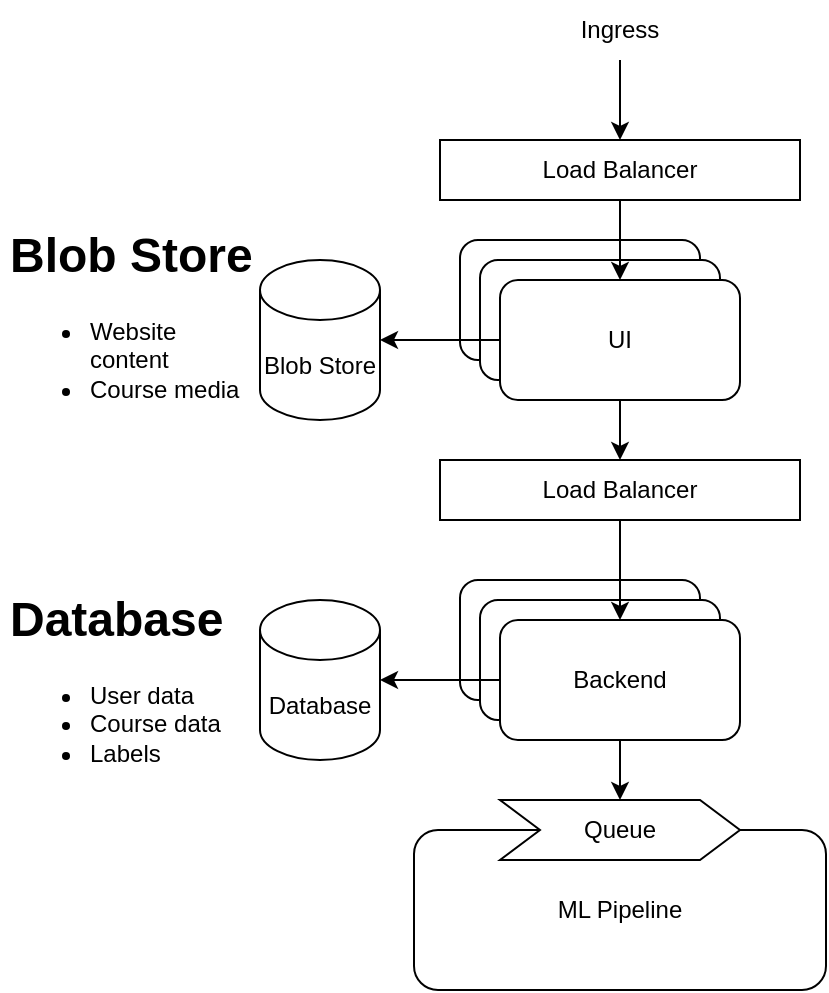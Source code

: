 <mxfile version="21.3.8" type="device">
  <diagram name="Page-1" id="N89o3kwXQlXsDS05iGDA">
    <mxGraphModel dx="954" dy="615" grid="1" gridSize="10" guides="1" tooltips="1" connect="1" arrows="1" fold="1" page="1" pageScale="1" pageWidth="827" pageHeight="1169" math="0" shadow="0">
      <root>
        <mxCell id="0" />
        <mxCell id="1" parent="0" />
        <mxCell id="9ZTK_0D6nQBYWBu0MIWD-1" value="UI" style="rounded=1;whiteSpace=wrap;html=1;" parent="1" vertex="1">
          <mxGeometry x="350" y="320" width="120" height="60" as="geometry" />
        </mxCell>
        <mxCell id="9ZTK_0D6nQBYWBu0MIWD-2" value="UI" style="rounded=1;whiteSpace=wrap;html=1;" parent="1" vertex="1">
          <mxGeometry x="360" y="330" width="120" height="60" as="geometry" />
        </mxCell>
        <mxCell id="eMBxy0ghzsMbWPppQEsb-3" style="edgeStyle=orthogonalEdgeStyle;rounded=0;orthogonalLoop=1;jettySize=auto;html=1;exitX=0.5;exitY=1;exitDx=0;exitDy=0;entryX=0.5;entryY=0;entryDx=0;entryDy=0;" edge="1" parent="1" source="9ZTK_0D6nQBYWBu0MIWD-3" target="eMBxy0ghzsMbWPppQEsb-2">
          <mxGeometry relative="1" as="geometry" />
        </mxCell>
        <mxCell id="9ZTK_0D6nQBYWBu0MIWD-3" value="UI" style="rounded=1;whiteSpace=wrap;html=1;" parent="1" vertex="1">
          <mxGeometry x="370" y="340" width="120" height="60" as="geometry" />
        </mxCell>
        <mxCell id="9ZTK_0D6nQBYWBu0MIWD-4" value="Backend" style="rounded=1;whiteSpace=wrap;html=1;" parent="1" vertex="1">
          <mxGeometry x="350" y="490" width="120" height="60" as="geometry" />
        </mxCell>
        <mxCell id="9ZTK_0D6nQBYWBu0MIWD-5" value="Backend" style="rounded=1;whiteSpace=wrap;html=1;" parent="1" vertex="1">
          <mxGeometry x="360" y="500" width="120" height="60" as="geometry" />
        </mxCell>
        <mxCell id="9ZTK_0D6nQBYWBu0MIWD-12" style="edgeStyle=orthogonalEdgeStyle;rounded=0;orthogonalLoop=1;jettySize=auto;html=1;exitX=0;exitY=0.5;exitDx=0;exitDy=0;entryX=1;entryY=0.5;entryDx=0;entryDy=0;entryPerimeter=0;" parent="1" source="9ZTK_0D6nQBYWBu0MIWD-3" target="9ZTK_0D6nQBYWBu0MIWD-7" edge="1">
          <mxGeometry relative="1" as="geometry" />
        </mxCell>
        <mxCell id="9ZTK_0D6nQBYWBu0MIWD-13" style="edgeStyle=orthogonalEdgeStyle;rounded=0;orthogonalLoop=1;jettySize=auto;html=1;exitX=0.5;exitY=1;exitDx=0;exitDy=0;entryX=0.5;entryY=0;entryDx=0;entryDy=0;" parent="1" source="9ZTK_0D6nQBYWBu0MIWD-6" target="9ZTK_0D6nQBYWBu0MIWD-14" edge="1">
          <mxGeometry relative="1" as="geometry">
            <mxPoint x="494" y="635" as="targetPoint" />
          </mxGeometry>
        </mxCell>
        <mxCell id="9ZTK_0D6nQBYWBu0MIWD-20" style="edgeStyle=orthogonalEdgeStyle;rounded=0;orthogonalLoop=1;jettySize=auto;html=1;exitX=0;exitY=0.5;exitDx=0;exitDy=0;entryX=1;entryY=0.5;entryDx=0;entryDy=0;entryPerimeter=0;" parent="1" source="9ZTK_0D6nQBYWBu0MIWD-6" target="9ZTK_0D6nQBYWBu0MIWD-19" edge="1">
          <mxGeometry relative="1" as="geometry" />
        </mxCell>
        <mxCell id="9ZTK_0D6nQBYWBu0MIWD-6" value="Backend" style="rounded=1;whiteSpace=wrap;html=1;" parent="1" vertex="1">
          <mxGeometry x="370" y="510" width="120" height="60" as="geometry" />
        </mxCell>
        <mxCell id="9ZTK_0D6nQBYWBu0MIWD-7" value="Blob Store" style="shape=cylinder3;whiteSpace=wrap;html=1;boundedLbl=1;backgroundOutline=1;size=15;" parent="1" vertex="1">
          <mxGeometry x="250" y="330" width="60" height="80" as="geometry" />
        </mxCell>
        <mxCell id="9ZTK_0D6nQBYWBu0MIWD-16" style="edgeStyle=orthogonalEdgeStyle;rounded=0;orthogonalLoop=1;jettySize=auto;html=1;exitX=0.5;exitY=1;exitDx=0;exitDy=0;entryX=0.5;entryY=0;entryDx=0;entryDy=0;" parent="1" source="9ZTK_0D6nQBYWBu0MIWD-14" target="9ZTK_0D6nQBYWBu0MIWD-15" edge="1">
          <mxGeometry relative="1" as="geometry" />
        </mxCell>
        <mxCell id="9ZTK_0D6nQBYWBu0MIWD-15" value="ML Pipeline" style="rounded=1;whiteSpace=wrap;html=1;" parent="1" vertex="1">
          <mxGeometry x="327" y="615" width="206" height="80" as="geometry" />
        </mxCell>
        <mxCell id="9ZTK_0D6nQBYWBu0MIWD-14" value="Queue" style="shape=step;perimeter=stepPerimeter;whiteSpace=wrap;html=1;fixedSize=1;" parent="1" vertex="1">
          <mxGeometry x="370" y="600" width="120" height="30" as="geometry" />
        </mxCell>
        <mxCell id="9ZTK_0D6nQBYWBu0MIWD-19" value="Database" style="shape=cylinder3;whiteSpace=wrap;html=1;boundedLbl=1;backgroundOutline=1;size=15;" parent="1" vertex="1">
          <mxGeometry x="250" y="500" width="60" height="80" as="geometry" />
        </mxCell>
        <mxCell id="9ZTK_0D6nQBYWBu0MIWD-23" value="&lt;h1&gt;Database&lt;/h1&gt;&lt;p&gt;&lt;/p&gt;&lt;ul&gt;&lt;li&gt;User data&lt;/li&gt;&lt;li&gt;Course data&lt;/li&gt;&lt;li&gt;Labels&lt;/li&gt;&lt;/ul&gt;&lt;p&gt;&lt;/p&gt;" style="text;html=1;strokeColor=none;fillColor=none;spacing=5;spacingTop=-20;whiteSpace=wrap;overflow=hidden;rounded=0;" parent="1" vertex="1">
          <mxGeometry x="120" y="490" width="130" height="105" as="geometry" />
        </mxCell>
        <mxCell id="eMBxy0ghzsMbWPppQEsb-5" style="edgeStyle=orthogonalEdgeStyle;rounded=0;orthogonalLoop=1;jettySize=auto;html=1;exitX=0.5;exitY=1;exitDx=0;exitDy=0;entryX=0.5;entryY=0;entryDx=0;entryDy=0;" edge="1" parent="1" source="eMBxy0ghzsMbWPppQEsb-1" target="9ZTK_0D6nQBYWBu0MIWD-3">
          <mxGeometry relative="1" as="geometry" />
        </mxCell>
        <mxCell id="eMBxy0ghzsMbWPppQEsb-1" value="Load Balancer" style="rounded=0;whiteSpace=wrap;html=1;" vertex="1" parent="1">
          <mxGeometry x="340" y="270" width="180" height="30" as="geometry" />
        </mxCell>
        <mxCell id="eMBxy0ghzsMbWPppQEsb-4" style="edgeStyle=orthogonalEdgeStyle;rounded=0;orthogonalLoop=1;jettySize=auto;html=1;exitX=0.5;exitY=1;exitDx=0;exitDy=0;entryX=0.5;entryY=0;entryDx=0;entryDy=0;" edge="1" parent="1" source="eMBxy0ghzsMbWPppQEsb-2" target="9ZTK_0D6nQBYWBu0MIWD-6">
          <mxGeometry relative="1" as="geometry" />
        </mxCell>
        <mxCell id="eMBxy0ghzsMbWPppQEsb-2" value="Load Balancer" style="rounded=0;whiteSpace=wrap;html=1;" vertex="1" parent="1">
          <mxGeometry x="340" y="430" width="180" height="30" as="geometry" />
        </mxCell>
        <mxCell id="eMBxy0ghzsMbWPppQEsb-6" value="&lt;h1&gt;Blob Store&lt;/h1&gt;&lt;p&gt;&lt;/p&gt;&lt;ul&gt;&lt;li&gt;Website content&lt;/li&gt;&lt;li&gt;Course media&lt;/li&gt;&lt;/ul&gt;&lt;p&gt;&lt;/p&gt;" style="text;html=1;strokeColor=none;fillColor=none;spacing=5;spacingTop=-20;whiteSpace=wrap;overflow=hidden;rounded=0;" vertex="1" parent="1">
          <mxGeometry x="120" y="307.5" width="130" height="105" as="geometry" />
        </mxCell>
        <mxCell id="eMBxy0ghzsMbWPppQEsb-7" value="" style="endArrow=classic;html=1;rounded=0;entryX=0.5;entryY=0;entryDx=0;entryDy=0;" edge="1" parent="1" target="eMBxy0ghzsMbWPppQEsb-1">
          <mxGeometry width="50" height="50" relative="1" as="geometry">
            <mxPoint x="430" y="230" as="sourcePoint" />
            <mxPoint x="440" y="410" as="targetPoint" />
          </mxGeometry>
        </mxCell>
        <mxCell id="eMBxy0ghzsMbWPppQEsb-9" value="Ingress" style="text;html=1;strokeColor=none;fillColor=none;align=center;verticalAlign=middle;whiteSpace=wrap;rounded=0;" vertex="1" parent="1">
          <mxGeometry x="400" y="200" width="60" height="30" as="geometry" />
        </mxCell>
      </root>
    </mxGraphModel>
  </diagram>
</mxfile>
